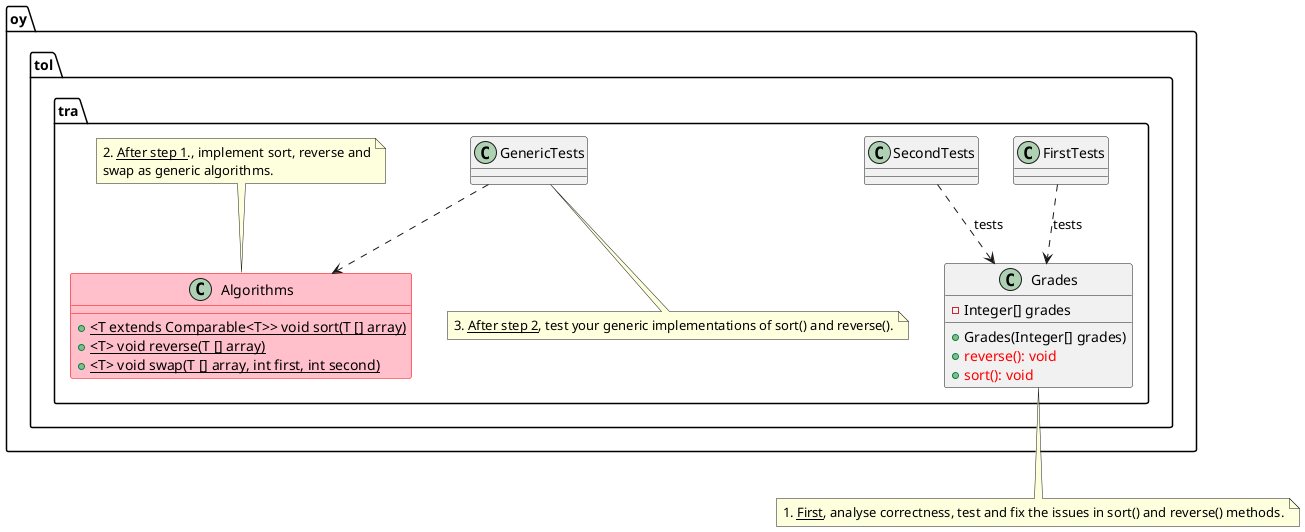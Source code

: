 @startuml
package oy.tol.tra {
  class Grades {
    -Integer[] grades
    +Grades(Integer[] grades)
    +<color:Red>reverse(): void</color>
    +<color:Red>sort(): void</color>
  }
  class FirstTests
  class SecondTests
  class GenericTests
  note bottom of GenericTests
    3. <u>After step 2</u>, test your generic implementations of sort() and reverse().
  end note 
  GenericTests ..> Algorithms
  class Algorithms {
    +{static} <T extends Comparable<T>> void sort(T [] array)
    +{static} <T> void reverse(T [] array)
    +{static} <T> void swap(T [] array, int first, int second)
  }
  note top of Algorithms
    2. <u>After step 1</u>., implement sort, reverse and
    swap as generic algorithms.
  end note 
  class Algorithms #pink;line:red
}
FirstTests ..> Grades : tests
SecondTests ..> Grades : tests
note bottom of Grades
  1. <u>First</u>, analyse correctness, test and fix the issues in sort() and reverse() methods.
end note 
@enduml
